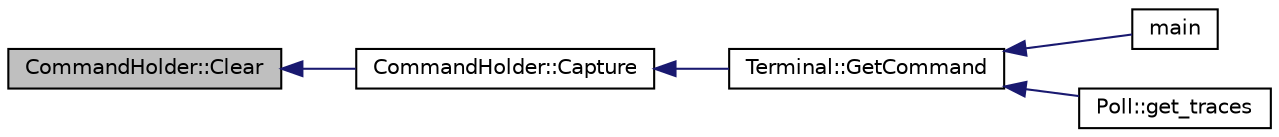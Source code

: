 digraph "CommandHolder::Clear"
{
  edge [fontname="Helvetica",fontsize="10",labelfontname="Helvetica",labelfontsize="10"];
  node [fontname="Helvetica",fontsize="10",shape=record];
  rankdir="LR";
  Node1 [label="CommandHolder::Clear",height=0.2,width=0.4,color="black", fillcolor="grey75", style="filled", fontcolor="black"];
  Node1 -> Node2 [dir="back",color="midnightblue",fontsize="10",style="solid",fontname="Helvetica"];
  Node2 [label="CommandHolder::Capture",height=0.2,width=0.4,color="black", fillcolor="white", style="filled",URL="$d2/d2e/class_command_holder.html#a9263f7602119a4b47dfa5b6db90d8e20",tooltip="Capture the current command line text and store it for later use. "];
  Node2 -> Node3 [dir="back",color="midnightblue",fontsize="10",style="solid",fontname="Helvetica"];
  Node3 [label="Terminal::GetCommand",height=0.2,width=0.4,color="black", fillcolor="white", style="filled",URL="$dc/d46/class_terminal.html#afef43bf766d6ea1e2b739d231c84f57d",tooltip="Wait for the user to input a command. "];
  Node3 -> Node4 [dir="back",color="midnightblue",fontsize="10",style="solid",fontname="Helvetica"];
  Node4 [label="main",height=0.2,width=0.4,color="black", fillcolor="white", style="filled",URL="$d0/dae/_c_terminal_test_8cpp.html#a0ddf1224851353fc92bfbff6f499fa97"];
  Node3 -> Node5 [dir="back",color="midnightblue",fontsize="10",style="solid",fontname="Helvetica"];
  Node5 [label="Poll::get_traces",height=0.2,width=0.4,color="black", fillcolor="white", style="filled",URL="$d6/db0/class_poll.html#a7bc77d04169be53d1a3553e0a55932d6",tooltip="Acquire raw traces from a pixie module. "];
}

